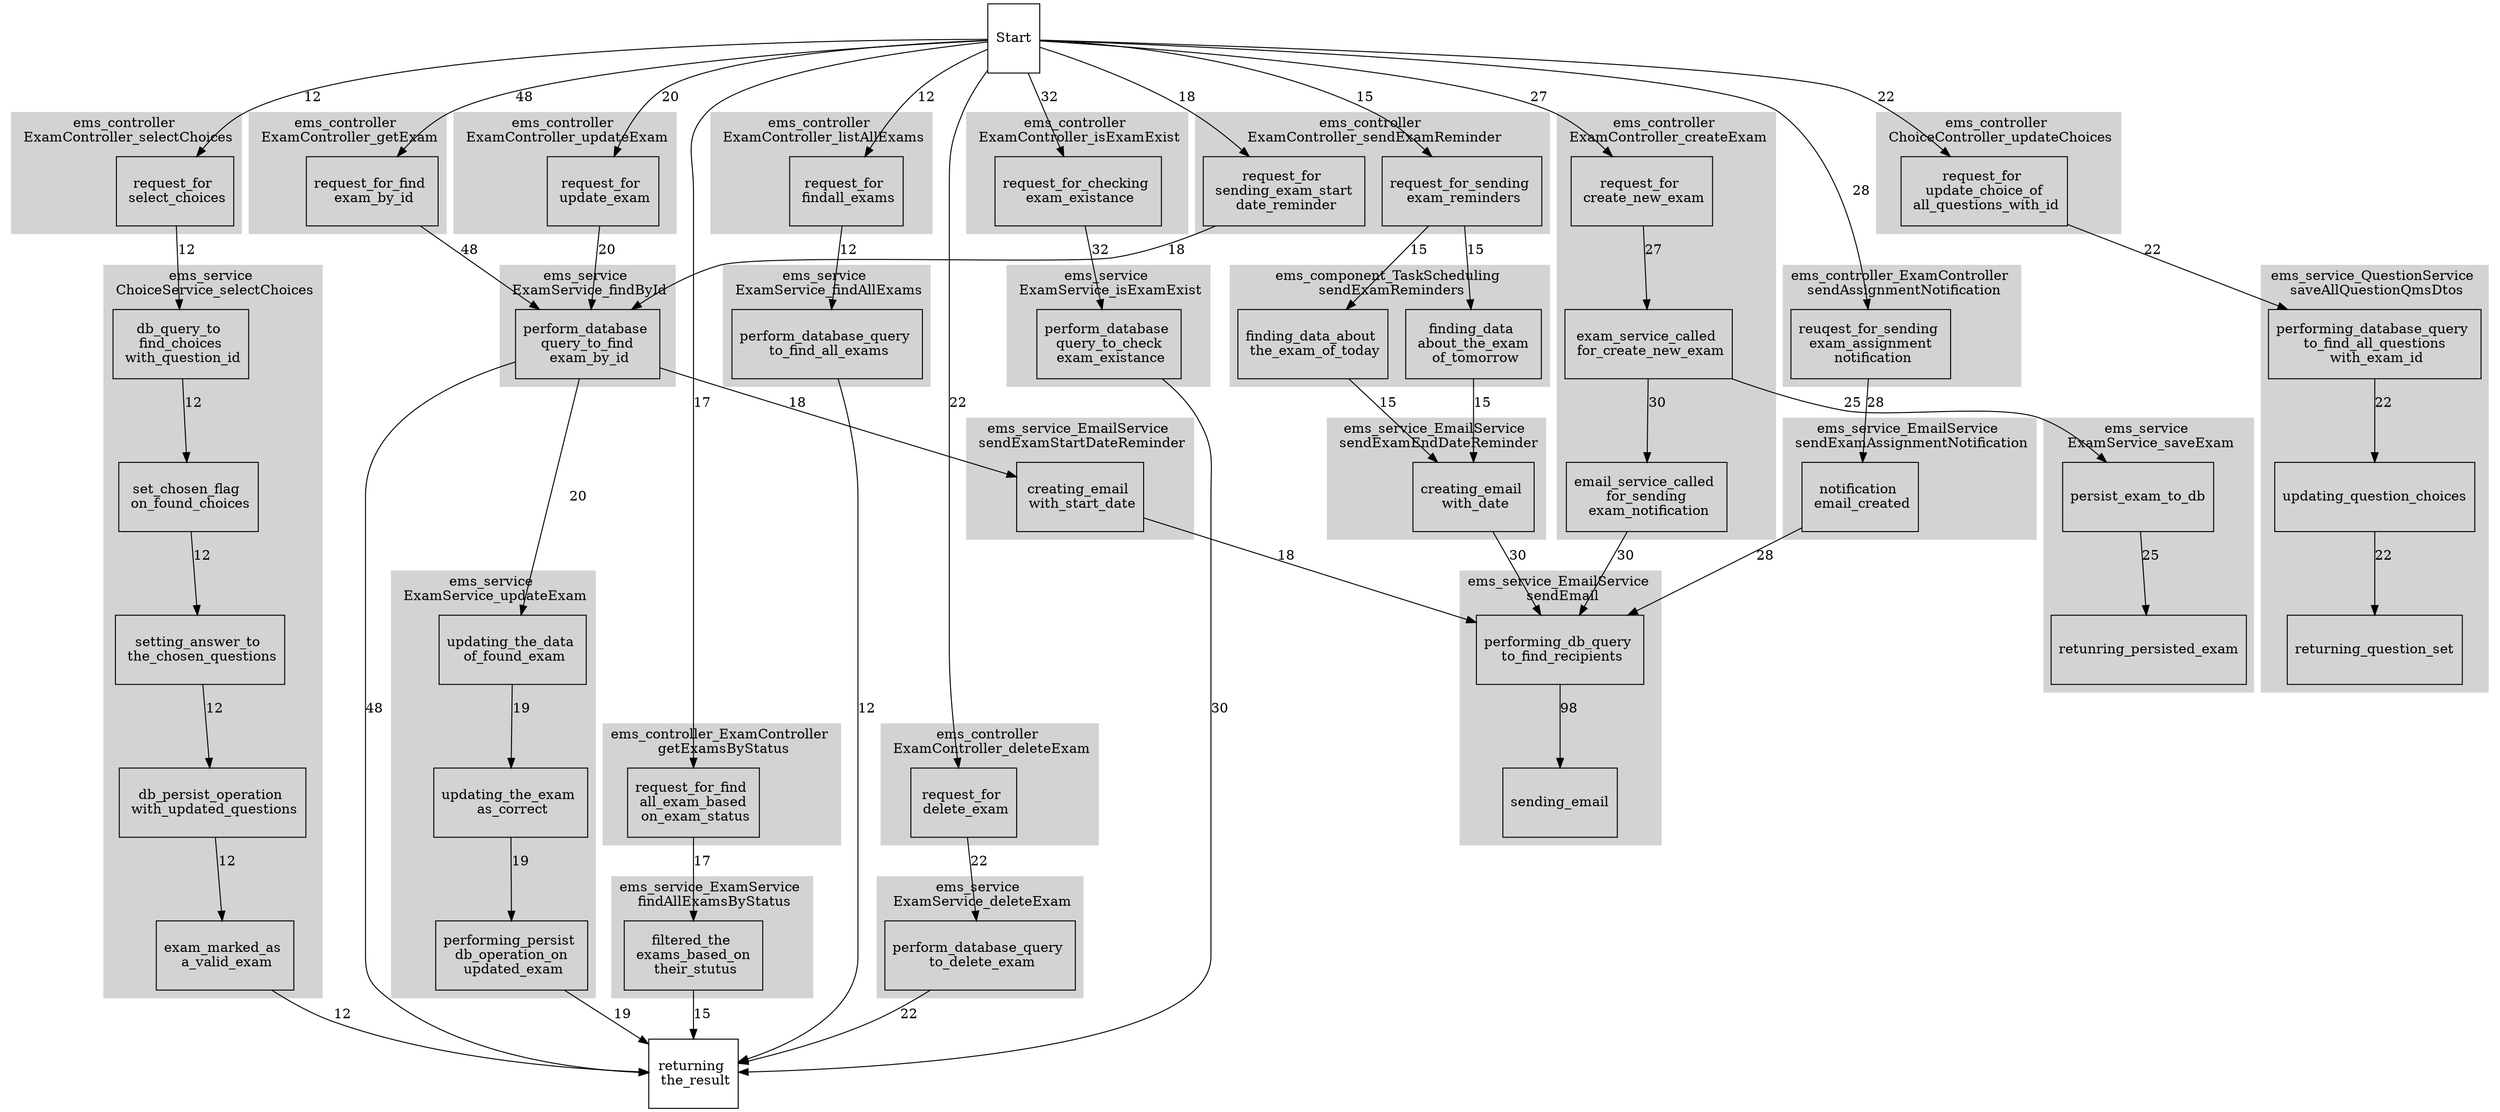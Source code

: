 strict digraph G {
node [shape=box, height = 1];
ratio=fill;

n1[label = "Start"];
n2[label = "request_for \n update_exam"];
n3[label = "perform_database \n query_to_find \n exam_by_id"];
n4[label = "updating_the_data \n of_found_exam"];
n5[label = "updating_the_exam \n as_correct"];
n6[label = "performing_persist \n db_operation_on \n updated_exam"];
n7[label = "returning \n the_result"];
n8[label = "request_for_find \n exam_by_id"];
n10[label = "request_for_find \n all_exam_based \n on_exam_status"];
n11[label = "filtered_the \n exams_based_on \n their_stutus"];
n12[label = "request_for \n findall_exams"];
n13[label = "perform_database_query \n to_find_all_exams"];
n14[label = "request_for \n sending_exam_start \n date_reminder"];
n15[label = "creating_email \n with_start_date"];
n16[label = "performing_db_query \n to_find_recipients"]
n17[label = "sending_email"];
n18[label = "request_for_sending \n exam_reminders"];
n19[label = "finding_data_about \n the_exam_of_today"];
n20[label = "creating_email \n with_date"];
n21[label = "finding_data \n about_the_exam \n of_tomorrow"];
n22[label = "reuqest_for_sending \n exam_assignment \n notification"];
n23[label = "notification \n email_created"];
n24[label = "request_for \n create_new_exam"];
n25[label = "exam_service_called \n for_create_new_exam"];
n26[label = "email_service_called \n for_sending \n exam_notification"];
n27[label = "request_for \n delete_exam"];
n28[label = "perform_database_query \n to_delete_exam"];
n29[label = "request_for \n select_choices"];
n30[label = "db_query_to \n find_choices \n with_question_id"];
n31[label = "set_chosen_flag \n on_found_choices"];
n32[label = "setting_answer_to \n the_chosen_questions"];
n33[label = "db_persist_operation \n with_updated_questions"];
n34[label = "exam_marked_as \n a_valid_exam"];
n37[label = "persist_exam_to_db"];
n38[label = "retunring_persisted_exam"];
n39[label = "request_for \n update_choice_of \n all_questions_with_id"];
n40[label = "performing_database_query \n to_find_all_questions \n with_exam_id"];
n41[label = "updating_question_choices"];
n42[label = "returning_question_set"];
n43[label = "request_for_checking \n exam_existance"];
n44[label = "perform_database \n query_to_check \n exam_existance"];


n1 -> n2 [label="20"];
n2 -> n3 [label="20"]; 
n3 -> n4[label="20"];
n4 -> n5 [label="19"];
n5 -> n6 [label="19"];
n6 -> n7 [label="19"];


n1 -> n8 [label="48"];
n8 -> n3 [label="48"];
n3 -> n7 [label="48"];

n1 -> n10 [label="17"];
n10 -> n11 [label="17"];
n11 -> n7 [label="15"];

n1 -> n12 [label="12"];
n12 -> n13 [label="12"];
n13 -> n7 [label="12"];

n1 -> n14 [label="18"];
n14 -> n3[label="18"];
n3 -> n15 [label="18"];
n15 -> n16 [label="18"];
n16  -> n17 [label="98"];


n1 -> n18 [label="15"];
n18 -> n19 [label="15"];
n19 -> n20 [label="15"];
n20 -> n16 [label="28"];
n16 -> n17 [label="98"];

n1 -> n18 [label="15"];
n18 -> n21 [label="15"];
n21 -> n20 [label="15"];
n20 -> n16 [label="30"];
n16 -> n17 [label="98"];


n1 -> n22 [label="28"];
n22 -> n23 [label="28"];
n23 -> n16 [label="28"];
n16 -> n17 [label="98"];

n1 -> n24 [label="30"];
n24 -> n25 [label="30"];
n25 -> n26 [label="30"];
n26 -> n16 [label="30"];
n16 -> n17 [label="98"];

n1 -> n27 [label="22"];
n27 -> n28 [label="22"];
n28 -> n7 [label="22"];

n1 -> n29 [label="12"];
n29 -> n30 [label="12"];
n30 -> n31 [label="12"];
n31 -> n32 [label="12"];
n32 -> n33[label="12"];
n33 -> n34 [label="12"];
n34 -> n7 [label="12"];

n1 -> n24 [label="27"];
n24 -> n25 [label="27"];
n25 -> n37 [label="25"];
n37 -> n38 [label="25"];

n1 -> n39 [label="22"];
n39 -> n40 [label="22"];
n40 -> n41 [label="22"];
n41 -> n42 [label="22"];

n1 -> n43 [label="32"];
n43 -> n44 [label = "32"];
n44 -> n7 [label="30"];
subgraph cluster_0 {
	 style=filled;
		color=lightgrey;
		node [style=filled,color=white];
		n20;
		
 		label="ems_service_EmailService \n sendExamEndDateReminder";
}
subgraph cluster_1 {
	 style=filled;
		color=lightgrey;
		node [style=filled,color=white];
		n39;
 		label="ems_controller \n ChoiceController_updateChoices";
}
subgraph cluster_2 {
	 style=filled;
		color=lightgrey;
		node [style=filled,color=white];
		n4, n5, n6;
 		label="ems_service \n ExamService_updateExam";
}
subgraph cluster_3 {
	 style=filled;
		color=lightgrey;
		node [style=filled,color=white];
		n2;
 		label="ems_controller \n ExamController_updateExam";
}

subgraph cluster_4 {
	 style=filled;
		color=lightgrey;
		node [style=filled,color=white];
		n13;
 		label="ems_service \n ExamService_findAllExams";
}
subgraph cluster_5 {
	 style=filled;
		color=lightgrey;
		node [style=filled,color=white];
		n12;
 		label="ems_controller \n ExamController_listAllExams";
}
subgraph cluster_6 {
	 style=filled;
		color=lightgrey;
		node [style=filled,color=white];
		n3;
 		label="ems_service \n ExamService_findById";
}


subgraph cluster_7 {
	 style=filled;
		color=lightgrey;
		node [style=filled,color=white];
		n11;
 		label="ems_service_ExamService \n findAllExamsByStatus";
}
subgraph cluster_8 {
	 style=filled;
		color=lightgrey;
		node [style=filled,color=white];
		n10;
 		label="ems_controller_ExamController \n getExamsByStatus";
}
subgraph cluster_9 {
	 style=filled;
		color=lightgrey;
		node [style=filled,color=white];
		n28;
 		label="ems_service \n ExamService_deleteExam";
}
subgraph cluster_10 {
	 style=filled;
		color=lightgrey;
		node [style=filled,color=white];
		n27;
 		label="ems_controller \n ExamController_deleteExam";
}


subgraph cluster_11 {
	 style=filled;
		color=lightgrey;
		node [style=filled,color=white];
		n8;
 		label="ems_controller \n ExamController_getExam";
}

subgraph cluster_12 {
	 style=filled;
		color=lightgrey;
		node [style=filled,color=white];
		n14, n18;
 		label="ems_controller \n ExamController_sendExamReminder";
}

subgraph cluster_13 {
	 style=filled;
		color=lightgrey;
		node [style=filled,color=white];
		n15;
 		label="ems_service_EmailService \n sendExamStartDateReminder";
}


subgraph cluster_14 {
	 style=filled;
		color=lightgrey;
		node [style=filled,color=white];
		n19, n21;
 		label="ems_component_TaskScheduling \n sendExamReminders";
}


subgraph cluster_15 {
	 style=filled;
		color=lightgrey;
		node [style=filled,color=white];
		n22;
 		label="ems_controller_ExamController \n sendAssignmentNotification";
}
subgraph cluster_16 {
	 style=filled;
		color=lightgrey;
		node [style=filled,color=white];
		n16, n17;
 		label="ems_service_EmailService \n sendEmail";
}

subgraph cluster_17 {
	 style=filled;
		color=lightgrey;
		node [style=filled,color=white];
		n23;
 		label="ems_service_EmailService \n sendExamAssignmentNotification";
}
subgraph cluster_18 {
	 style=filled;
		color=lightgrey;
		node [style=filled,color=white];
		n37, n38;
 		label="ems_service \n ExamService_saveExam";
}


subgraph cluster_19 {
	 style=filled;
		color=lightgrey;
		node [style=filled,color=white];
		n24, n25, n26;
 		label="ems_controller \n ExamController_createExam";
}

subgraph cluster_20 {
	 style=filled;
		color=lightgrey;
		node [style=filled,color=white];
		n29;
 		label="ems_controller \n ExamController_selectChoices";
}

subgraph cluster_21 {
	 style=filled;
		color=lightgrey;
		node [style=filled,color=white];
		n30, n31, n32, n33, n34;
 		label="ems_service \n ChoiceService_selectChoices";
}


subgraph cluster_22 {
	 style=filled;
		color=lightgrey;
		node [style=filled,color=white];
		n40, n41, n42;
 		label="ems_service_QuestionService \n saveAllQuestionQmsDtos";
}
subgraph cluster_23 {
	 style=filled;
		color=lightgrey;
		node [style=filled,color=white];
		n43;
 		label="ems_controller \n ExamController_isExamExist";
}
subgraph cluster_24 {
	 style=filled;
		color=lightgrey;
		node [style=filled,color=white];
		n44;
 		label="ems_service \n ExamService_isExamExist";
}
}